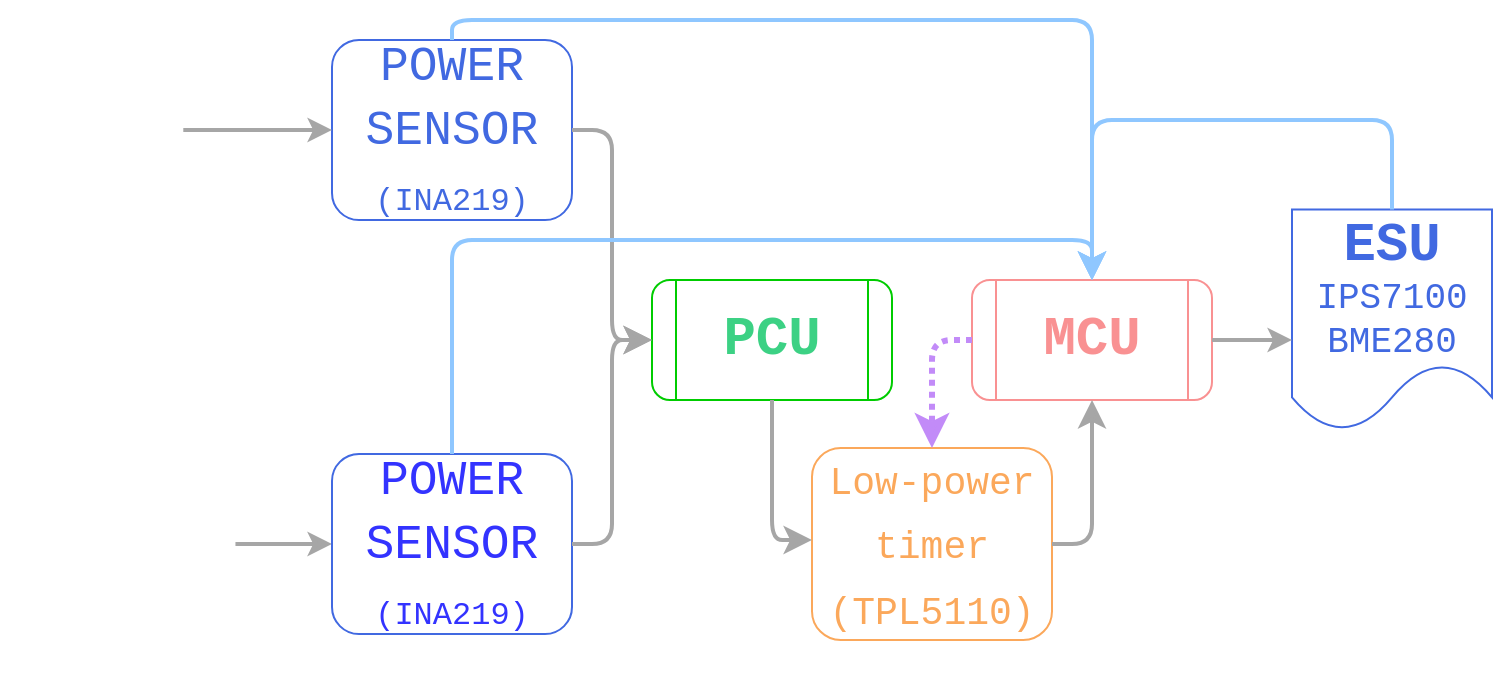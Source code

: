 <mxfile version="26.0.8">
  <diagram name="Page-1" id="bOihFSjOE4_x7sZ8LOOl">
    <mxGraphModel dx="1303" dy="761" grid="1" gridSize="10" guides="1" tooltips="1" connect="1" arrows="1" fold="1" page="1" pageScale="1" pageWidth="1169" pageHeight="827" math="0" shadow="0">
      <root>
        <mxCell id="0" />
        <mxCell id="1" parent="0" />
        <mxCell id="ul9A2aqRwKRP9_MPx5ry-4" value="&lt;font style=&quot;font-size: 24px;&quot; color=&quot;#4169e1&quot;&gt;POWER SENSOR&lt;/font&gt;&lt;div&gt;&lt;font style=&quot;font-size: 16px;&quot; color=&quot;#4169e1&quot;&gt;(INA219)&lt;/font&gt;&lt;/div&gt;" style="rounded=1;whiteSpace=wrap;html=1;fontFamily=Courier New;fontSize=27;strokeColor=#4169E1;fontColor=#3333FF;align=center;" parent="1" vertex="1">
          <mxGeometry x="240" y="100" width="120" height="90" as="geometry" />
        </mxCell>
        <mxCell id="ul9A2aqRwKRP9_MPx5ry-6" value="&lt;b style=&quot;font-size: 27px;&quot;&gt;&lt;font color=&quot;#3cd184&quot; style=&quot;font-size: 27px;&quot;&gt;PCU&lt;/font&gt;&lt;/b&gt;" style="shape=process;whiteSpace=wrap;html=1;backgroundOutline=1;rounded=1;fontFamily=Courier New;fontSize=27;strokeColor=#00CC00;" parent="1" vertex="1">
          <mxGeometry x="400" y="220" width="120" height="60" as="geometry" />
        </mxCell>
        <mxCell id="ul9A2aqRwKRP9_MPx5ry-7" value="&lt;b style=&quot;font-size: 27px;&quot;&gt;&lt;font color=&quot;#f99192&quot; style=&quot;font-size: 27px;&quot;&gt;MCU&lt;/font&gt;&lt;/b&gt;" style="shape=process;whiteSpace=wrap;html=1;backgroundOutline=1;rounded=1;fontFamily=Courier New;fontSize=27;strokeColor=#f99192;" parent="1" vertex="1">
          <mxGeometry x="560" y="220" width="120" height="60" as="geometry" />
        </mxCell>
        <mxCell id="ul9A2aqRwKRP9_MPx5ry-9" value="&lt;font color=&quot;#fba85b&quot; style=&quot;font-size: 19px;&quot;&gt;Low-power&lt;/font&gt;&lt;div&gt;&lt;font color=&quot;#fba85b&quot; style=&quot;font-size: 19px;&quot;&gt;timer&lt;/font&gt;&lt;/div&gt;&lt;div&gt;&lt;font color=&quot;#fba85b&quot;&gt;&lt;span style=&quot;font-size: 19px;&quot;&gt;(TPL5110)&lt;/span&gt;&lt;/font&gt;&lt;/div&gt;" style="rounded=1;whiteSpace=wrap;html=1;fontFamily=Courier New;fontSize=27;strokeColor=#FBA85B;" parent="1" vertex="1">
          <mxGeometry x="480" y="304" width="120" height="96" as="geometry" />
        </mxCell>
        <mxCell id="ul9A2aqRwKRP9_MPx5ry-10" value="&lt;b style=&quot;font-size: 27px;&quot;&gt;&lt;font color=&quot;#4169e1&quot;&gt;ESU&lt;/font&gt;&lt;/b&gt;&lt;div style=&quot;font-size: 18px;&quot;&gt;&lt;font color=&quot;#4169e1&quot; style=&quot;font-size: 18px;&quot;&gt;IPS7100&lt;/font&gt;&lt;/div&gt;&lt;div style=&quot;font-size: 18px;&quot;&gt;&lt;font color=&quot;#4169e1&quot; style=&quot;font-size: 18px;&quot;&gt;BME280&lt;/font&gt;&lt;/div&gt;" style="shape=document;whiteSpace=wrap;html=1;boundedLbl=1;fontFamily=Courier New;fontSize=27;fontColor=#000099;strokeColor=#4169E1;" parent="1" vertex="1">
          <mxGeometry x="720" y="184.75" width="100" height="110.5" as="geometry" />
        </mxCell>
        <mxCell id="ul9A2aqRwKRP9_MPx5ry-16" value="" style="edgeStyle=orthogonalEdgeStyle;rounded=0;orthogonalLoop=1;jettySize=auto;html=1;fillColor=#f5f5f5;strokeColor=#A6A6A6;gradientColor=#b3b3b3;strokeWidth=2;" parent="1" source="ul9A2aqRwKRP9_MPx5ry-11" target="ul9A2aqRwKRP9_MPx5ry-12" edge="1">
          <mxGeometry relative="1" as="geometry" />
        </mxCell>
        <mxCell id="ul9A2aqRwKRP9_MPx5ry-11" value="" style="shape=image;html=1;verticalAlign=top;verticalLabelPosition=bottom;labelBackgroundColor=#ffffff;imageAspect=0;aspect=fixed;image=https://cdn2.iconfinder.com/data/icons/business-and-education-1/512/133_Solar_Panel_Energy_technology_smart_city_technology_smart-128.png;clipPath=inset(3.91% 7.81% 3.91% 7.81%);" parent="1" vertex="1">
          <mxGeometry x="74.57" y="288" width="117.153" height="128" as="geometry" />
        </mxCell>
        <mxCell id="ul9A2aqRwKRP9_MPx5ry-12" value="&lt;font style=&quot;font-size: 24px;&quot;&gt;POWER SENSOR&lt;/font&gt;&lt;div&gt;&lt;font style=&quot;font-size: 16px;&quot;&gt;(INA219)&lt;/font&gt;&lt;/div&gt;" style="rounded=1;whiteSpace=wrap;html=1;fontFamily=Courier New;fontSize=27;strokeColor=#4169E1;fontColor=#3333FF;" parent="1" vertex="1">
          <mxGeometry x="240" y="307" width="120" height="90" as="geometry" />
        </mxCell>
        <mxCell id="ul9A2aqRwKRP9_MPx5ry-1" value="" style="shape=image;html=1;verticalAlign=top;verticalLabelPosition=bottom;labelBackgroundColor=#ffffff;imageAspect=0;aspect=fixed;image=https://cdn3.iconfinder.com/data/icons/essential-pack/32/26-Battery_status-128.png;rotation=-90;shadow=0;clipPath=inset(24.22% 0% 25% 0%);" parent="1" vertex="1">
          <mxGeometry x="69.15" y="112.5" width="128" height="65" as="geometry" />
        </mxCell>
        <mxCell id="ul9A2aqRwKRP9_MPx5ry-15" value="" style="endArrow=classic;html=1;rounded=0;exitX=0.5;exitY=1;exitDx=0;exitDy=0;entryX=0;entryY=0.5;entryDx=0;entryDy=0;fillColor=#f5f5f5;strokeColor=#A6A6A6;gradientColor=#b3b3b3;strokeWidth=2;" parent="1" source="ul9A2aqRwKRP9_MPx5ry-1" target="ul9A2aqRwKRP9_MPx5ry-4" edge="1">
          <mxGeometry width="50" height="50" relative="1" as="geometry">
            <mxPoint x="400" y="365.5" as="sourcePoint" />
            <mxPoint x="450" y="315.5" as="targetPoint" />
          </mxGeometry>
        </mxCell>
        <mxCell id="ul9A2aqRwKRP9_MPx5ry-20" value="" style="edgeStyle=elbowEdgeStyle;elbow=horizontal;endArrow=classic;html=1;curved=0;rounded=1;endSize=8;startSize=8;exitX=1;exitY=0.5;exitDx=0;exitDy=0;flowAnimation=0;shadow=0;fillColor=#f5f5f5;gradientColor=#b3b3b3;strokeColor=#A6A6A6;fontSize=27;entryX=0;entryY=0.5;entryDx=0;entryDy=0;strokeWidth=2;" parent="1" source="ul9A2aqRwKRP9_MPx5ry-4" target="ul9A2aqRwKRP9_MPx5ry-6" edge="1">
          <mxGeometry width="50" height="50" relative="1" as="geometry">
            <mxPoint x="370" y="354" as="sourcePoint" />
            <mxPoint x="410" y="240" as="targetPoint" />
            <Array as="points">
              <mxPoint x="380" y="180" />
            </Array>
          </mxGeometry>
        </mxCell>
        <mxCell id="ul9A2aqRwKRP9_MPx5ry-26" value="" style="edgeStyle=elbowEdgeStyle;elbow=vertical;endArrow=classic;html=1;curved=0;rounded=1;endSize=8;startSize=8;exitX=0.5;exitY=0;exitDx=0;exitDy=0;entryX=0.5;entryY=0;entryDx=0;entryDy=0;fillColor=#b1ddf0;strokeColor=#8FC7FF;strokeWidth=2;" parent="1" source="ul9A2aqRwKRP9_MPx5ry-12" target="ul9A2aqRwKRP9_MPx5ry-7" edge="1">
          <mxGeometry width="50" height="50" relative="1" as="geometry">
            <mxPoint x="310" y="250" as="sourcePoint" />
            <mxPoint x="450" y="230" as="targetPoint" />
            <Array as="points">
              <mxPoint x="460" y="200" />
            </Array>
          </mxGeometry>
        </mxCell>
        <mxCell id="ul9A2aqRwKRP9_MPx5ry-30" value="" style="edgeStyle=segmentEdgeStyle;endArrow=classic;html=1;curved=0;rounded=1;endSize=8;startSize=8;exitX=0.5;exitY=1;exitDx=0;exitDy=0;fillColor=#eeeeee;strokeColor=#A6A6A6;strokeWidth=2;" parent="1" source="ul9A2aqRwKRP9_MPx5ry-6" edge="1">
          <mxGeometry width="50" height="50" relative="1" as="geometry">
            <mxPoint x="400" y="290" as="sourcePoint" />
            <mxPoint x="480" y="350" as="targetPoint" />
            <Array as="points">
              <mxPoint x="460" y="350" />
              <mxPoint x="480" y="350" />
            </Array>
          </mxGeometry>
        </mxCell>
        <mxCell id="ul9A2aqRwKRP9_MPx5ry-37" value="" style="edgeStyle=elbowEdgeStyle;elbow=horizontal;endArrow=classic;html=1;curved=0;rounded=1;endSize=8;startSize=8;exitX=0.5;exitY=0;exitDx=0;exitDy=0;entryX=0.5;entryY=0;entryDx=0;entryDy=0;fillColor=#b1ddf0;strokeColor=#8FC7FF;strokeWidth=2;" parent="1" source="ul9A2aqRwKRP9_MPx5ry-4" target="ul9A2aqRwKRP9_MPx5ry-7" edge="1">
          <mxGeometry width="50" height="50" relative="1" as="geometry">
            <mxPoint x="540" y="160" as="sourcePoint" />
            <mxPoint x="590" y="110" as="targetPoint" />
            <Array as="points">
              <mxPoint x="460" y="90" />
            </Array>
          </mxGeometry>
        </mxCell>
        <mxCell id="ul9A2aqRwKRP9_MPx5ry-39" value="" style="edgeStyle=elbowEdgeStyle;elbow=horizontal;endArrow=classic;html=1;curved=0;rounded=1;endSize=8;startSize=8;exitX=1;exitY=0.5;exitDx=0;exitDy=0;flowAnimation=0;shadow=0;fillColor=#f5f5f5;gradientColor=#b3b3b3;strokeColor=#A6A6A6;fontSize=27;entryX=0;entryY=0.5;entryDx=0;entryDy=0;strokeWidth=2;" parent="1" source="ul9A2aqRwKRP9_MPx5ry-12" target="ul9A2aqRwKRP9_MPx5ry-6" edge="1">
          <mxGeometry width="50" height="50" relative="1" as="geometry">
            <mxPoint x="370" y="152" as="sourcePoint" />
            <mxPoint x="400" y="270" as="targetPoint" />
            <Array as="points">
              <mxPoint x="380" y="310" />
            </Array>
          </mxGeometry>
        </mxCell>
        <mxCell id="ul9A2aqRwKRP9_MPx5ry-42" value="" style="endArrow=classic;html=1;rounded=0;exitX=1;exitY=0.5;exitDx=0;exitDy=0;entryX=0;entryY=0.5;entryDx=0;entryDy=0;strokeColor=#A6A6A6;strokeWidth=2;" parent="1" source="ul9A2aqRwKRP9_MPx5ry-7" edge="1">
          <mxGeometry width="50" height="50" relative="1" as="geometry">
            <mxPoint x="890" y="260" as="sourcePoint" />
            <mxPoint x="720" y="250" as="targetPoint" />
          </mxGeometry>
        </mxCell>
        <mxCell id="ul9A2aqRwKRP9_MPx5ry-43" value="" style="edgeStyle=segmentEdgeStyle;endArrow=classic;html=1;curved=0;rounded=1;endSize=8;startSize=8;exitX=0.5;exitY=0;exitDx=0;exitDy=0;fillColor=#b1ddf0;strokeColor=#8FC7FF;strokeWidth=2;" parent="1" source="ul9A2aqRwKRP9_MPx5ry-10" edge="1">
          <mxGeometry width="50" height="50" relative="1" as="geometry">
            <mxPoint x="400" y="290" as="sourcePoint" />
            <mxPoint x="620" y="220" as="targetPoint" />
            <Array as="points">
              <mxPoint x="770" y="140" />
              <mxPoint x="620" y="140" />
            </Array>
          </mxGeometry>
        </mxCell>
        <mxCell id="ul9A2aqRwKRP9_MPx5ry-47" value="" style="edgeStyle=segmentEdgeStyle;endArrow=classic;html=1;curved=0;rounded=1;endSize=8;startSize=8;exitX=1;exitY=0.5;exitDx=0;exitDy=0;entryX=0.5;entryY=1;entryDx=0;entryDy=0;fillColor=#eeeeee;strokeColor=#A6A6A6;strokeWidth=2;" parent="1" source="ul9A2aqRwKRP9_MPx5ry-9" target="ul9A2aqRwKRP9_MPx5ry-7" edge="1">
          <mxGeometry width="50" height="50" relative="1" as="geometry">
            <mxPoint x="400" y="290" as="sourcePoint" />
            <mxPoint x="550" y="260" as="targetPoint" />
          </mxGeometry>
        </mxCell>
        <mxCell id="ul9A2aqRwKRP9_MPx5ry-48" value="" style="edgeStyle=segmentEdgeStyle;endArrow=classic;html=1;curved=0;rounded=1;endSize=8;startSize=8;exitX=0;exitY=0.5;exitDx=0;exitDy=0;entryX=0.5;entryY=0;entryDx=0;entryDy=0;strokeColor=#C28BF8;strokeWidth=3;dashed=1;dashPattern=1 1;" parent="1" source="ul9A2aqRwKRP9_MPx5ry-7" target="ul9A2aqRwKRP9_MPx5ry-9" edge="1">
          <mxGeometry width="50" height="50" relative="1" as="geometry">
            <mxPoint x="400" y="290" as="sourcePoint" />
            <mxPoint x="450" y="240" as="targetPoint" />
          </mxGeometry>
        </mxCell>
      </root>
    </mxGraphModel>
  </diagram>
</mxfile>
